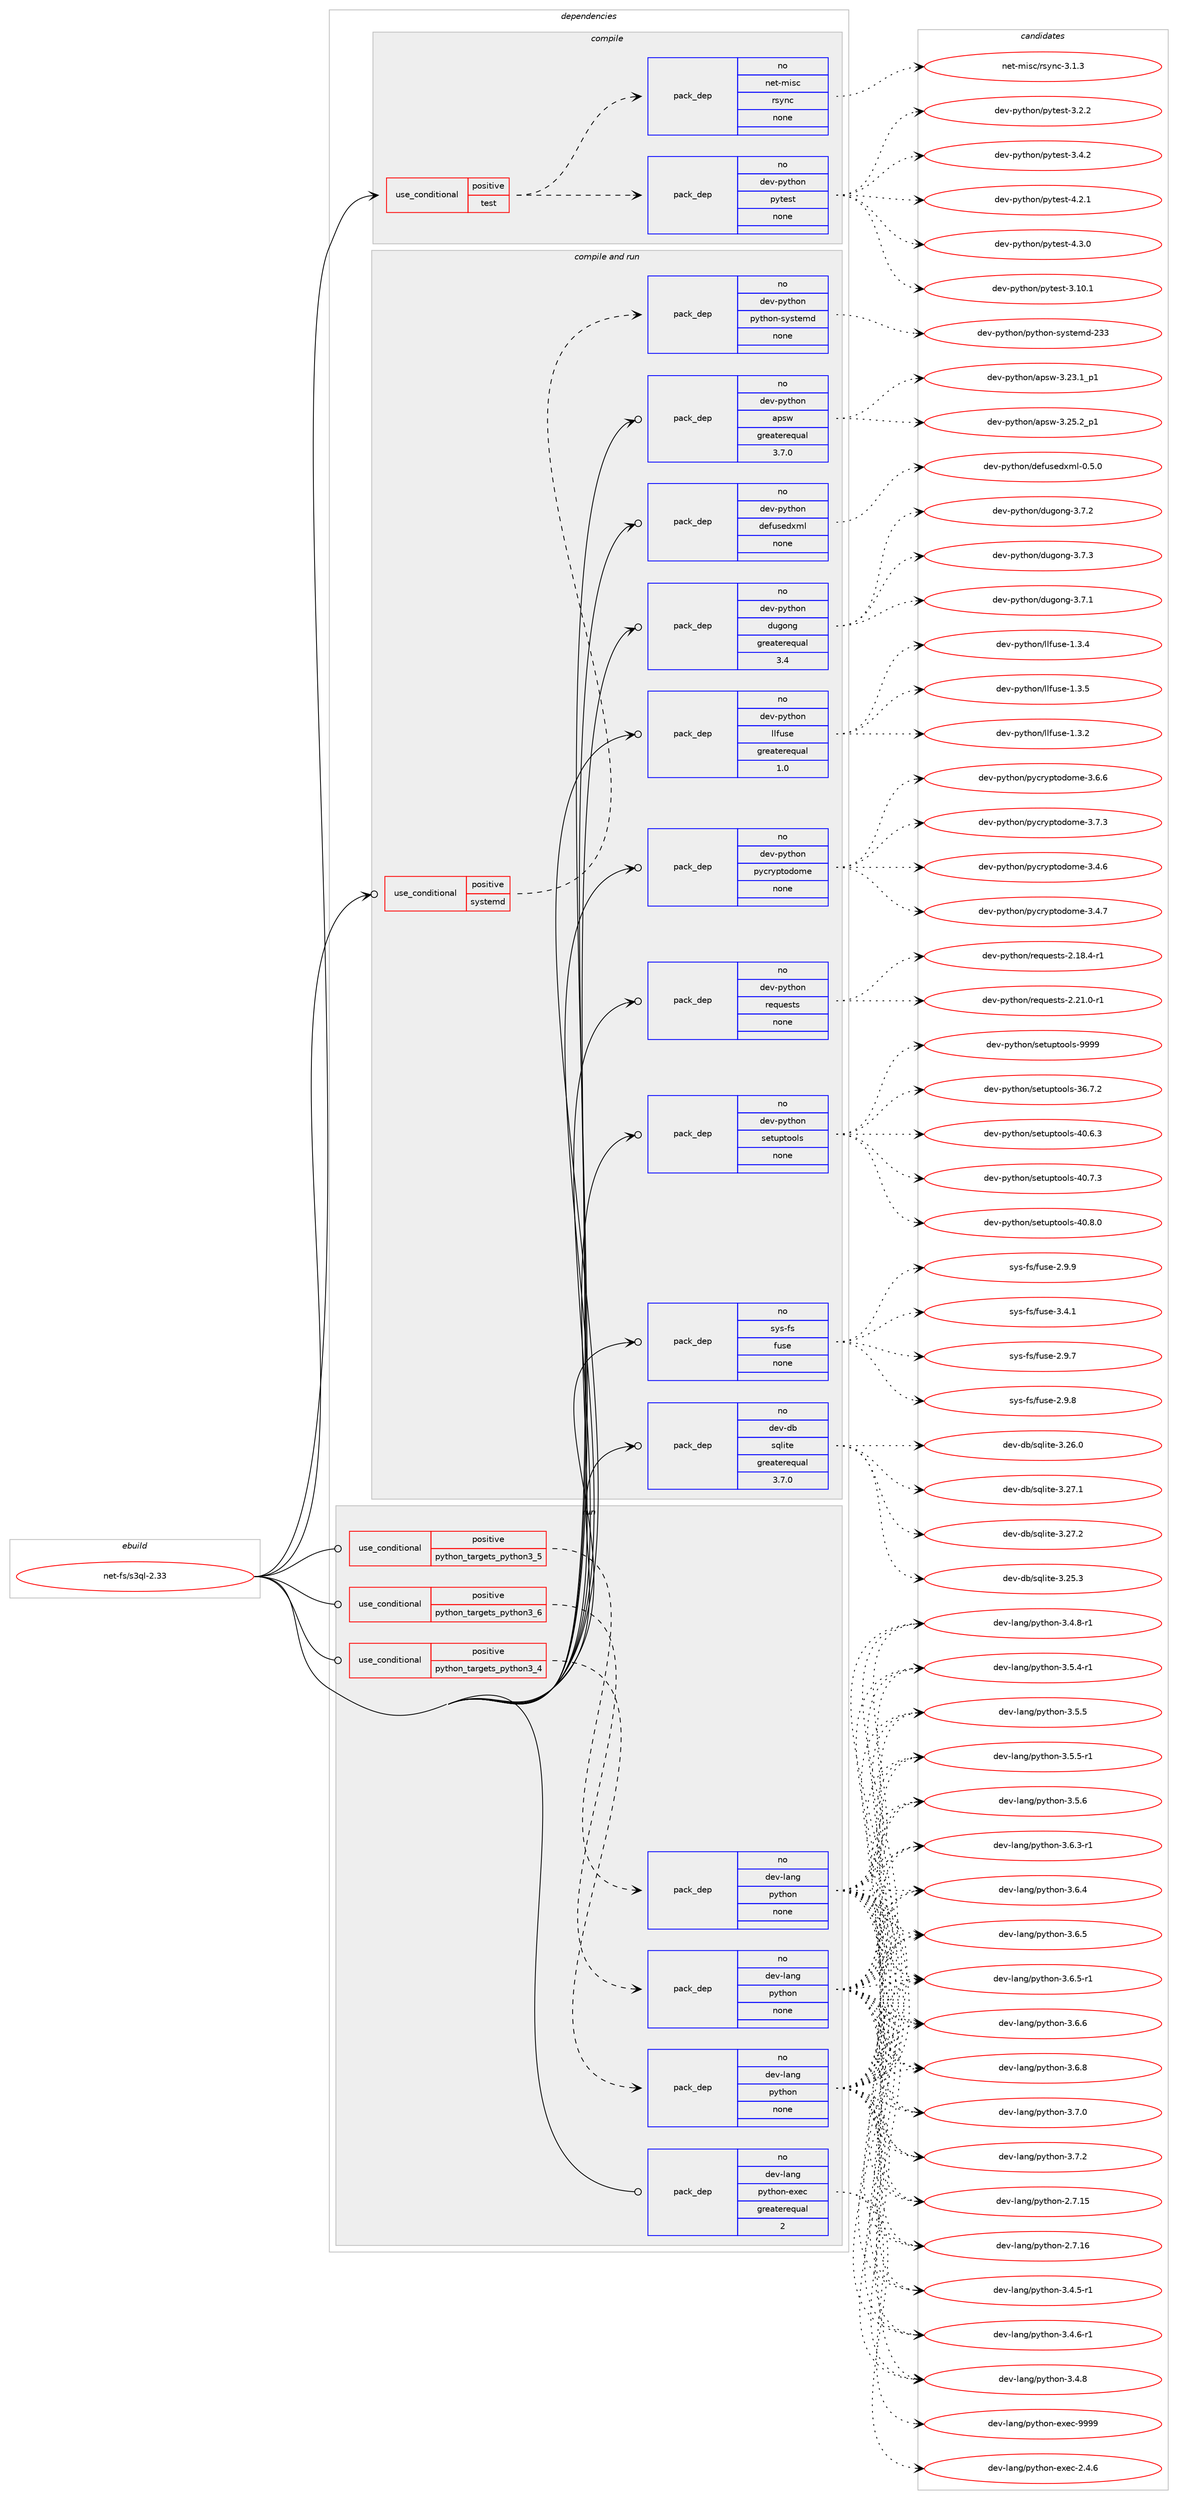 digraph prolog {

# *************
# Graph options
# *************

newrank=true;
concentrate=true;
compound=true;
graph [rankdir=LR,fontname=Helvetica,fontsize=10,ranksep=1.5];#, ranksep=2.5, nodesep=0.2];
edge  [arrowhead=vee];
node  [fontname=Helvetica,fontsize=10];

# **********
# The ebuild
# **********

subgraph cluster_leftcol {
color=gray;
rank=same;
label=<<i>ebuild</i>>;
id [label="net-fs/s3ql-2.33", color=red, width=4, href="../net-fs/s3ql-2.33.svg"];
}

# ****************
# The dependencies
# ****************

subgraph cluster_midcol {
color=gray;
label=<<i>dependencies</i>>;
subgraph cluster_compile {
fillcolor="#eeeeee";
style=filled;
label=<<i>compile</i>>;
subgraph cond444487 {
dependency1652993 [label=<<TABLE BORDER="0" CELLBORDER="1" CELLSPACING="0" CELLPADDING="4"><TR><TD ROWSPAN="3" CELLPADDING="10">use_conditional</TD></TR><TR><TD>positive</TD></TR><TR><TD>test</TD></TR></TABLE>>, shape=none, color=red];
subgraph pack1181717 {
dependency1652994 [label=<<TABLE BORDER="0" CELLBORDER="1" CELLSPACING="0" CELLPADDING="4" WIDTH="220"><TR><TD ROWSPAN="6" CELLPADDING="30">pack_dep</TD></TR><TR><TD WIDTH="110">no</TD></TR><TR><TD>dev-python</TD></TR><TR><TD>pytest</TD></TR><TR><TD>none</TD></TR><TR><TD></TD></TR></TABLE>>, shape=none, color=blue];
}
dependency1652993:e -> dependency1652994:w [weight=20,style="dashed",arrowhead="vee"];
subgraph pack1181718 {
dependency1652995 [label=<<TABLE BORDER="0" CELLBORDER="1" CELLSPACING="0" CELLPADDING="4" WIDTH="220"><TR><TD ROWSPAN="6" CELLPADDING="30">pack_dep</TD></TR><TR><TD WIDTH="110">no</TD></TR><TR><TD>net-misc</TD></TR><TR><TD>rsync</TD></TR><TR><TD>none</TD></TR><TR><TD></TD></TR></TABLE>>, shape=none, color=blue];
}
dependency1652993:e -> dependency1652995:w [weight=20,style="dashed",arrowhead="vee"];
}
id:e -> dependency1652993:w [weight=20,style="solid",arrowhead="vee"];
}
subgraph cluster_compileandrun {
fillcolor="#eeeeee";
style=filled;
label=<<i>compile and run</i>>;
subgraph cond444488 {
dependency1652996 [label=<<TABLE BORDER="0" CELLBORDER="1" CELLSPACING="0" CELLPADDING="4"><TR><TD ROWSPAN="3" CELLPADDING="10">use_conditional</TD></TR><TR><TD>positive</TD></TR><TR><TD>systemd</TD></TR></TABLE>>, shape=none, color=red];
subgraph pack1181719 {
dependency1652997 [label=<<TABLE BORDER="0" CELLBORDER="1" CELLSPACING="0" CELLPADDING="4" WIDTH="220"><TR><TD ROWSPAN="6" CELLPADDING="30">pack_dep</TD></TR><TR><TD WIDTH="110">no</TD></TR><TR><TD>dev-python</TD></TR><TR><TD>python-systemd</TD></TR><TR><TD>none</TD></TR><TR><TD></TD></TR></TABLE>>, shape=none, color=blue];
}
dependency1652996:e -> dependency1652997:w [weight=20,style="dashed",arrowhead="vee"];
}
id:e -> dependency1652996:w [weight=20,style="solid",arrowhead="odotvee"];
subgraph pack1181720 {
dependency1652998 [label=<<TABLE BORDER="0" CELLBORDER="1" CELLSPACING="0" CELLPADDING="4" WIDTH="220"><TR><TD ROWSPAN="6" CELLPADDING="30">pack_dep</TD></TR><TR><TD WIDTH="110">no</TD></TR><TR><TD>dev-db</TD></TR><TR><TD>sqlite</TD></TR><TR><TD>greaterequal</TD></TR><TR><TD>3.7.0</TD></TR></TABLE>>, shape=none, color=blue];
}
id:e -> dependency1652998:w [weight=20,style="solid",arrowhead="odotvee"];
subgraph pack1181721 {
dependency1652999 [label=<<TABLE BORDER="0" CELLBORDER="1" CELLSPACING="0" CELLPADDING="4" WIDTH="220"><TR><TD ROWSPAN="6" CELLPADDING="30">pack_dep</TD></TR><TR><TD WIDTH="110">no</TD></TR><TR><TD>dev-python</TD></TR><TR><TD>apsw</TD></TR><TR><TD>greaterequal</TD></TR><TR><TD>3.7.0</TD></TR></TABLE>>, shape=none, color=blue];
}
id:e -> dependency1652999:w [weight=20,style="solid",arrowhead="odotvee"];
subgraph pack1181722 {
dependency1653000 [label=<<TABLE BORDER="0" CELLBORDER="1" CELLSPACING="0" CELLPADDING="4" WIDTH="220"><TR><TD ROWSPAN="6" CELLPADDING="30">pack_dep</TD></TR><TR><TD WIDTH="110">no</TD></TR><TR><TD>dev-python</TD></TR><TR><TD>defusedxml</TD></TR><TR><TD>none</TD></TR><TR><TD></TD></TR></TABLE>>, shape=none, color=blue];
}
id:e -> dependency1653000:w [weight=20,style="solid",arrowhead="odotvee"];
subgraph pack1181723 {
dependency1653001 [label=<<TABLE BORDER="0" CELLBORDER="1" CELLSPACING="0" CELLPADDING="4" WIDTH="220"><TR><TD ROWSPAN="6" CELLPADDING="30">pack_dep</TD></TR><TR><TD WIDTH="110">no</TD></TR><TR><TD>dev-python</TD></TR><TR><TD>dugong</TD></TR><TR><TD>greaterequal</TD></TR><TR><TD>3.4</TD></TR></TABLE>>, shape=none, color=blue];
}
id:e -> dependency1653001:w [weight=20,style="solid",arrowhead="odotvee"];
subgraph pack1181724 {
dependency1653002 [label=<<TABLE BORDER="0" CELLBORDER="1" CELLSPACING="0" CELLPADDING="4" WIDTH="220"><TR><TD ROWSPAN="6" CELLPADDING="30">pack_dep</TD></TR><TR><TD WIDTH="110">no</TD></TR><TR><TD>dev-python</TD></TR><TR><TD>llfuse</TD></TR><TR><TD>greaterequal</TD></TR><TR><TD>1.0</TD></TR></TABLE>>, shape=none, color=blue];
}
id:e -> dependency1653002:w [weight=20,style="solid",arrowhead="odotvee"];
subgraph pack1181725 {
dependency1653003 [label=<<TABLE BORDER="0" CELLBORDER="1" CELLSPACING="0" CELLPADDING="4" WIDTH="220"><TR><TD ROWSPAN="6" CELLPADDING="30">pack_dep</TD></TR><TR><TD WIDTH="110">no</TD></TR><TR><TD>dev-python</TD></TR><TR><TD>pycryptodome</TD></TR><TR><TD>none</TD></TR><TR><TD></TD></TR></TABLE>>, shape=none, color=blue];
}
id:e -> dependency1653003:w [weight=20,style="solid",arrowhead="odotvee"];
subgraph pack1181726 {
dependency1653004 [label=<<TABLE BORDER="0" CELLBORDER="1" CELLSPACING="0" CELLPADDING="4" WIDTH="220"><TR><TD ROWSPAN="6" CELLPADDING="30">pack_dep</TD></TR><TR><TD WIDTH="110">no</TD></TR><TR><TD>dev-python</TD></TR><TR><TD>requests</TD></TR><TR><TD>none</TD></TR><TR><TD></TD></TR></TABLE>>, shape=none, color=blue];
}
id:e -> dependency1653004:w [weight=20,style="solid",arrowhead="odotvee"];
subgraph pack1181727 {
dependency1653005 [label=<<TABLE BORDER="0" CELLBORDER="1" CELLSPACING="0" CELLPADDING="4" WIDTH="220"><TR><TD ROWSPAN="6" CELLPADDING="30">pack_dep</TD></TR><TR><TD WIDTH="110">no</TD></TR><TR><TD>dev-python</TD></TR><TR><TD>setuptools</TD></TR><TR><TD>none</TD></TR><TR><TD></TD></TR></TABLE>>, shape=none, color=blue];
}
id:e -> dependency1653005:w [weight=20,style="solid",arrowhead="odotvee"];
subgraph pack1181728 {
dependency1653006 [label=<<TABLE BORDER="0" CELLBORDER="1" CELLSPACING="0" CELLPADDING="4" WIDTH="220"><TR><TD ROWSPAN="6" CELLPADDING="30">pack_dep</TD></TR><TR><TD WIDTH="110">no</TD></TR><TR><TD>sys-fs</TD></TR><TR><TD>fuse</TD></TR><TR><TD>none</TD></TR><TR><TD></TD></TR></TABLE>>, shape=none, color=blue];
}
id:e -> dependency1653006:w [weight=20,style="solid",arrowhead="odotvee"];
}
subgraph cluster_run {
fillcolor="#eeeeee";
style=filled;
label=<<i>run</i>>;
subgraph cond444489 {
dependency1653007 [label=<<TABLE BORDER="0" CELLBORDER="1" CELLSPACING="0" CELLPADDING="4"><TR><TD ROWSPAN="3" CELLPADDING="10">use_conditional</TD></TR><TR><TD>positive</TD></TR><TR><TD>python_targets_python3_4</TD></TR></TABLE>>, shape=none, color=red];
subgraph pack1181729 {
dependency1653008 [label=<<TABLE BORDER="0" CELLBORDER="1" CELLSPACING="0" CELLPADDING="4" WIDTH="220"><TR><TD ROWSPAN="6" CELLPADDING="30">pack_dep</TD></TR><TR><TD WIDTH="110">no</TD></TR><TR><TD>dev-lang</TD></TR><TR><TD>python</TD></TR><TR><TD>none</TD></TR><TR><TD></TD></TR></TABLE>>, shape=none, color=blue];
}
dependency1653007:e -> dependency1653008:w [weight=20,style="dashed",arrowhead="vee"];
}
id:e -> dependency1653007:w [weight=20,style="solid",arrowhead="odot"];
subgraph cond444490 {
dependency1653009 [label=<<TABLE BORDER="0" CELLBORDER="1" CELLSPACING="0" CELLPADDING="4"><TR><TD ROWSPAN="3" CELLPADDING="10">use_conditional</TD></TR><TR><TD>positive</TD></TR><TR><TD>python_targets_python3_5</TD></TR></TABLE>>, shape=none, color=red];
subgraph pack1181730 {
dependency1653010 [label=<<TABLE BORDER="0" CELLBORDER="1" CELLSPACING="0" CELLPADDING="4" WIDTH="220"><TR><TD ROWSPAN="6" CELLPADDING="30">pack_dep</TD></TR><TR><TD WIDTH="110">no</TD></TR><TR><TD>dev-lang</TD></TR><TR><TD>python</TD></TR><TR><TD>none</TD></TR><TR><TD></TD></TR></TABLE>>, shape=none, color=blue];
}
dependency1653009:e -> dependency1653010:w [weight=20,style="dashed",arrowhead="vee"];
}
id:e -> dependency1653009:w [weight=20,style="solid",arrowhead="odot"];
subgraph cond444491 {
dependency1653011 [label=<<TABLE BORDER="0" CELLBORDER="1" CELLSPACING="0" CELLPADDING="4"><TR><TD ROWSPAN="3" CELLPADDING="10">use_conditional</TD></TR><TR><TD>positive</TD></TR><TR><TD>python_targets_python3_6</TD></TR></TABLE>>, shape=none, color=red];
subgraph pack1181731 {
dependency1653012 [label=<<TABLE BORDER="0" CELLBORDER="1" CELLSPACING="0" CELLPADDING="4" WIDTH="220"><TR><TD ROWSPAN="6" CELLPADDING="30">pack_dep</TD></TR><TR><TD WIDTH="110">no</TD></TR><TR><TD>dev-lang</TD></TR><TR><TD>python</TD></TR><TR><TD>none</TD></TR><TR><TD></TD></TR></TABLE>>, shape=none, color=blue];
}
dependency1653011:e -> dependency1653012:w [weight=20,style="dashed",arrowhead="vee"];
}
id:e -> dependency1653011:w [weight=20,style="solid",arrowhead="odot"];
subgraph pack1181732 {
dependency1653013 [label=<<TABLE BORDER="0" CELLBORDER="1" CELLSPACING="0" CELLPADDING="4" WIDTH="220"><TR><TD ROWSPAN="6" CELLPADDING="30">pack_dep</TD></TR><TR><TD WIDTH="110">no</TD></TR><TR><TD>dev-lang</TD></TR><TR><TD>python-exec</TD></TR><TR><TD>greaterequal</TD></TR><TR><TD>2</TD></TR></TABLE>>, shape=none, color=blue];
}
id:e -> dependency1653013:w [weight=20,style="solid",arrowhead="odot"];
}
}

# **************
# The candidates
# **************

subgraph cluster_choices {
rank=same;
color=gray;
label=<<i>candidates</i>>;

subgraph choice1181717 {
color=black;
nodesep=1;
choice100101118451121211161041111104711212111610111511645514649484649 [label="dev-python/pytest-3.10.1", color=red, width=4,href="../dev-python/pytest-3.10.1.svg"];
choice1001011184511212111610411111047112121116101115116455146504650 [label="dev-python/pytest-3.2.2", color=red, width=4,href="../dev-python/pytest-3.2.2.svg"];
choice1001011184511212111610411111047112121116101115116455146524650 [label="dev-python/pytest-3.4.2", color=red, width=4,href="../dev-python/pytest-3.4.2.svg"];
choice1001011184511212111610411111047112121116101115116455246504649 [label="dev-python/pytest-4.2.1", color=red, width=4,href="../dev-python/pytest-4.2.1.svg"];
choice1001011184511212111610411111047112121116101115116455246514648 [label="dev-python/pytest-4.3.0", color=red, width=4,href="../dev-python/pytest-4.3.0.svg"];
dependency1652994:e -> choice100101118451121211161041111104711212111610111511645514649484649:w [style=dotted,weight="100"];
dependency1652994:e -> choice1001011184511212111610411111047112121116101115116455146504650:w [style=dotted,weight="100"];
dependency1652994:e -> choice1001011184511212111610411111047112121116101115116455146524650:w [style=dotted,weight="100"];
dependency1652994:e -> choice1001011184511212111610411111047112121116101115116455246504649:w [style=dotted,weight="100"];
dependency1652994:e -> choice1001011184511212111610411111047112121116101115116455246514648:w [style=dotted,weight="100"];
}
subgraph choice1181718 {
color=black;
nodesep=1;
choice11010111645109105115994711411512111099455146494651 [label="net-misc/rsync-3.1.3", color=red, width=4,href="../net-misc/rsync-3.1.3.svg"];
dependency1652995:e -> choice11010111645109105115994711411512111099455146494651:w [style=dotted,weight="100"];
}
subgraph choice1181719 {
color=black;
nodesep=1;
choice10010111845112121116104111110471121211161041111104511512111511610110910045505151 [label="dev-python/python-systemd-233", color=red, width=4,href="../dev-python/python-systemd-233.svg"];
dependency1652997:e -> choice10010111845112121116104111110471121211161041111104511512111511610110910045505151:w [style=dotted,weight="100"];
}
subgraph choice1181720 {
color=black;
nodesep=1;
choice10010111845100984711511310810511610145514650534651 [label="dev-db/sqlite-3.25.3", color=red, width=4,href="../dev-db/sqlite-3.25.3.svg"];
choice10010111845100984711511310810511610145514650544648 [label="dev-db/sqlite-3.26.0", color=red, width=4,href="../dev-db/sqlite-3.26.0.svg"];
choice10010111845100984711511310810511610145514650554649 [label="dev-db/sqlite-3.27.1", color=red, width=4,href="../dev-db/sqlite-3.27.1.svg"];
choice10010111845100984711511310810511610145514650554650 [label="dev-db/sqlite-3.27.2", color=red, width=4,href="../dev-db/sqlite-3.27.2.svg"];
dependency1652998:e -> choice10010111845100984711511310810511610145514650534651:w [style=dotted,weight="100"];
dependency1652998:e -> choice10010111845100984711511310810511610145514650544648:w [style=dotted,weight="100"];
dependency1652998:e -> choice10010111845100984711511310810511610145514650554649:w [style=dotted,weight="100"];
dependency1652998:e -> choice10010111845100984711511310810511610145514650554650:w [style=dotted,weight="100"];
}
subgraph choice1181721 {
color=black;
nodesep=1;
choice100101118451121211161041111104797112115119455146505146499511249 [label="dev-python/apsw-3.23.1_p1", color=red, width=4,href="../dev-python/apsw-3.23.1_p1.svg"];
choice100101118451121211161041111104797112115119455146505346509511249 [label="dev-python/apsw-3.25.2_p1", color=red, width=4,href="../dev-python/apsw-3.25.2_p1.svg"];
dependency1652999:e -> choice100101118451121211161041111104797112115119455146505146499511249:w [style=dotted,weight="100"];
dependency1652999:e -> choice100101118451121211161041111104797112115119455146505346509511249:w [style=dotted,weight="100"];
}
subgraph choice1181722 {
color=black;
nodesep=1;
choice1001011184511212111610411111047100101102117115101100120109108454846534648 [label="dev-python/defusedxml-0.5.0", color=red, width=4,href="../dev-python/defusedxml-0.5.0.svg"];
dependency1653000:e -> choice1001011184511212111610411111047100101102117115101100120109108454846534648:w [style=dotted,weight="100"];
}
subgraph choice1181723 {
color=black;
nodesep=1;
choice1001011184511212111610411111047100117103111110103455146554649 [label="dev-python/dugong-3.7.1", color=red, width=4,href="../dev-python/dugong-3.7.1.svg"];
choice1001011184511212111610411111047100117103111110103455146554650 [label="dev-python/dugong-3.7.2", color=red, width=4,href="../dev-python/dugong-3.7.2.svg"];
choice1001011184511212111610411111047100117103111110103455146554651 [label="dev-python/dugong-3.7.3", color=red, width=4,href="../dev-python/dugong-3.7.3.svg"];
dependency1653001:e -> choice1001011184511212111610411111047100117103111110103455146554649:w [style=dotted,weight="100"];
dependency1653001:e -> choice1001011184511212111610411111047100117103111110103455146554650:w [style=dotted,weight="100"];
dependency1653001:e -> choice1001011184511212111610411111047100117103111110103455146554651:w [style=dotted,weight="100"];
}
subgraph choice1181724 {
color=black;
nodesep=1;
choice1001011184511212111610411111047108108102117115101454946514650 [label="dev-python/llfuse-1.3.2", color=red, width=4,href="../dev-python/llfuse-1.3.2.svg"];
choice1001011184511212111610411111047108108102117115101454946514652 [label="dev-python/llfuse-1.3.4", color=red, width=4,href="../dev-python/llfuse-1.3.4.svg"];
choice1001011184511212111610411111047108108102117115101454946514653 [label="dev-python/llfuse-1.3.5", color=red, width=4,href="../dev-python/llfuse-1.3.5.svg"];
dependency1653002:e -> choice1001011184511212111610411111047108108102117115101454946514650:w [style=dotted,weight="100"];
dependency1653002:e -> choice1001011184511212111610411111047108108102117115101454946514652:w [style=dotted,weight="100"];
dependency1653002:e -> choice1001011184511212111610411111047108108102117115101454946514653:w [style=dotted,weight="100"];
}
subgraph choice1181725 {
color=black;
nodesep=1;
choice100101118451121211161041111104711212199114121112116111100111109101455146524654 [label="dev-python/pycryptodome-3.4.6", color=red, width=4,href="../dev-python/pycryptodome-3.4.6.svg"];
choice100101118451121211161041111104711212199114121112116111100111109101455146524655 [label="dev-python/pycryptodome-3.4.7", color=red, width=4,href="../dev-python/pycryptodome-3.4.7.svg"];
choice100101118451121211161041111104711212199114121112116111100111109101455146544654 [label="dev-python/pycryptodome-3.6.6", color=red, width=4,href="../dev-python/pycryptodome-3.6.6.svg"];
choice100101118451121211161041111104711212199114121112116111100111109101455146554651 [label="dev-python/pycryptodome-3.7.3", color=red, width=4,href="../dev-python/pycryptodome-3.7.3.svg"];
dependency1653003:e -> choice100101118451121211161041111104711212199114121112116111100111109101455146524654:w [style=dotted,weight="100"];
dependency1653003:e -> choice100101118451121211161041111104711212199114121112116111100111109101455146524655:w [style=dotted,weight="100"];
dependency1653003:e -> choice100101118451121211161041111104711212199114121112116111100111109101455146544654:w [style=dotted,weight="100"];
dependency1653003:e -> choice100101118451121211161041111104711212199114121112116111100111109101455146554651:w [style=dotted,weight="100"];
}
subgraph choice1181726 {
color=black;
nodesep=1;
choice1001011184511212111610411111047114101113117101115116115455046495646524511449 [label="dev-python/requests-2.18.4-r1", color=red, width=4,href="../dev-python/requests-2.18.4-r1.svg"];
choice1001011184511212111610411111047114101113117101115116115455046504946484511449 [label="dev-python/requests-2.21.0-r1", color=red, width=4,href="../dev-python/requests-2.21.0-r1.svg"];
dependency1653004:e -> choice1001011184511212111610411111047114101113117101115116115455046495646524511449:w [style=dotted,weight="100"];
dependency1653004:e -> choice1001011184511212111610411111047114101113117101115116115455046504946484511449:w [style=dotted,weight="100"];
}
subgraph choice1181727 {
color=black;
nodesep=1;
choice100101118451121211161041111104711510111611711211611111110811545515446554650 [label="dev-python/setuptools-36.7.2", color=red, width=4,href="../dev-python/setuptools-36.7.2.svg"];
choice100101118451121211161041111104711510111611711211611111110811545524846544651 [label="dev-python/setuptools-40.6.3", color=red, width=4,href="../dev-python/setuptools-40.6.3.svg"];
choice100101118451121211161041111104711510111611711211611111110811545524846554651 [label="dev-python/setuptools-40.7.3", color=red, width=4,href="../dev-python/setuptools-40.7.3.svg"];
choice100101118451121211161041111104711510111611711211611111110811545524846564648 [label="dev-python/setuptools-40.8.0", color=red, width=4,href="../dev-python/setuptools-40.8.0.svg"];
choice10010111845112121116104111110471151011161171121161111111081154557575757 [label="dev-python/setuptools-9999", color=red, width=4,href="../dev-python/setuptools-9999.svg"];
dependency1653005:e -> choice100101118451121211161041111104711510111611711211611111110811545515446554650:w [style=dotted,weight="100"];
dependency1653005:e -> choice100101118451121211161041111104711510111611711211611111110811545524846544651:w [style=dotted,weight="100"];
dependency1653005:e -> choice100101118451121211161041111104711510111611711211611111110811545524846554651:w [style=dotted,weight="100"];
dependency1653005:e -> choice100101118451121211161041111104711510111611711211611111110811545524846564648:w [style=dotted,weight="100"];
dependency1653005:e -> choice10010111845112121116104111110471151011161171121161111111081154557575757:w [style=dotted,weight="100"];
}
subgraph choice1181728 {
color=black;
nodesep=1;
choice1151211154510211547102117115101455046574655 [label="sys-fs/fuse-2.9.7", color=red, width=4,href="../sys-fs/fuse-2.9.7.svg"];
choice1151211154510211547102117115101455046574656 [label="sys-fs/fuse-2.9.8", color=red, width=4,href="../sys-fs/fuse-2.9.8.svg"];
choice1151211154510211547102117115101455046574657 [label="sys-fs/fuse-2.9.9", color=red, width=4,href="../sys-fs/fuse-2.9.9.svg"];
choice1151211154510211547102117115101455146524649 [label="sys-fs/fuse-3.4.1", color=red, width=4,href="../sys-fs/fuse-3.4.1.svg"];
dependency1653006:e -> choice1151211154510211547102117115101455046574655:w [style=dotted,weight="100"];
dependency1653006:e -> choice1151211154510211547102117115101455046574656:w [style=dotted,weight="100"];
dependency1653006:e -> choice1151211154510211547102117115101455046574657:w [style=dotted,weight="100"];
dependency1653006:e -> choice1151211154510211547102117115101455146524649:w [style=dotted,weight="100"];
}
subgraph choice1181729 {
color=black;
nodesep=1;
choice10010111845108971101034711212111610411111045504655464953 [label="dev-lang/python-2.7.15", color=red, width=4,href="../dev-lang/python-2.7.15.svg"];
choice10010111845108971101034711212111610411111045504655464954 [label="dev-lang/python-2.7.16", color=red, width=4,href="../dev-lang/python-2.7.16.svg"];
choice1001011184510897110103471121211161041111104551465246534511449 [label="dev-lang/python-3.4.5-r1", color=red, width=4,href="../dev-lang/python-3.4.5-r1.svg"];
choice1001011184510897110103471121211161041111104551465246544511449 [label="dev-lang/python-3.4.6-r1", color=red, width=4,href="../dev-lang/python-3.4.6-r1.svg"];
choice100101118451089711010347112121116104111110455146524656 [label="dev-lang/python-3.4.8", color=red, width=4,href="../dev-lang/python-3.4.8.svg"];
choice1001011184510897110103471121211161041111104551465246564511449 [label="dev-lang/python-3.4.8-r1", color=red, width=4,href="../dev-lang/python-3.4.8-r1.svg"];
choice1001011184510897110103471121211161041111104551465346524511449 [label="dev-lang/python-3.5.4-r1", color=red, width=4,href="../dev-lang/python-3.5.4-r1.svg"];
choice100101118451089711010347112121116104111110455146534653 [label="dev-lang/python-3.5.5", color=red, width=4,href="../dev-lang/python-3.5.5.svg"];
choice1001011184510897110103471121211161041111104551465346534511449 [label="dev-lang/python-3.5.5-r1", color=red, width=4,href="../dev-lang/python-3.5.5-r1.svg"];
choice100101118451089711010347112121116104111110455146534654 [label="dev-lang/python-3.5.6", color=red, width=4,href="../dev-lang/python-3.5.6.svg"];
choice1001011184510897110103471121211161041111104551465446514511449 [label="dev-lang/python-3.6.3-r1", color=red, width=4,href="../dev-lang/python-3.6.3-r1.svg"];
choice100101118451089711010347112121116104111110455146544652 [label="dev-lang/python-3.6.4", color=red, width=4,href="../dev-lang/python-3.6.4.svg"];
choice100101118451089711010347112121116104111110455146544653 [label="dev-lang/python-3.6.5", color=red, width=4,href="../dev-lang/python-3.6.5.svg"];
choice1001011184510897110103471121211161041111104551465446534511449 [label="dev-lang/python-3.6.5-r1", color=red, width=4,href="../dev-lang/python-3.6.5-r1.svg"];
choice100101118451089711010347112121116104111110455146544654 [label="dev-lang/python-3.6.6", color=red, width=4,href="../dev-lang/python-3.6.6.svg"];
choice100101118451089711010347112121116104111110455146544656 [label="dev-lang/python-3.6.8", color=red, width=4,href="../dev-lang/python-3.6.8.svg"];
choice100101118451089711010347112121116104111110455146554648 [label="dev-lang/python-3.7.0", color=red, width=4,href="../dev-lang/python-3.7.0.svg"];
choice100101118451089711010347112121116104111110455146554650 [label="dev-lang/python-3.7.2", color=red, width=4,href="../dev-lang/python-3.7.2.svg"];
dependency1653008:e -> choice10010111845108971101034711212111610411111045504655464953:w [style=dotted,weight="100"];
dependency1653008:e -> choice10010111845108971101034711212111610411111045504655464954:w [style=dotted,weight="100"];
dependency1653008:e -> choice1001011184510897110103471121211161041111104551465246534511449:w [style=dotted,weight="100"];
dependency1653008:e -> choice1001011184510897110103471121211161041111104551465246544511449:w [style=dotted,weight="100"];
dependency1653008:e -> choice100101118451089711010347112121116104111110455146524656:w [style=dotted,weight="100"];
dependency1653008:e -> choice1001011184510897110103471121211161041111104551465246564511449:w [style=dotted,weight="100"];
dependency1653008:e -> choice1001011184510897110103471121211161041111104551465346524511449:w [style=dotted,weight="100"];
dependency1653008:e -> choice100101118451089711010347112121116104111110455146534653:w [style=dotted,weight="100"];
dependency1653008:e -> choice1001011184510897110103471121211161041111104551465346534511449:w [style=dotted,weight="100"];
dependency1653008:e -> choice100101118451089711010347112121116104111110455146534654:w [style=dotted,weight="100"];
dependency1653008:e -> choice1001011184510897110103471121211161041111104551465446514511449:w [style=dotted,weight="100"];
dependency1653008:e -> choice100101118451089711010347112121116104111110455146544652:w [style=dotted,weight="100"];
dependency1653008:e -> choice100101118451089711010347112121116104111110455146544653:w [style=dotted,weight="100"];
dependency1653008:e -> choice1001011184510897110103471121211161041111104551465446534511449:w [style=dotted,weight="100"];
dependency1653008:e -> choice100101118451089711010347112121116104111110455146544654:w [style=dotted,weight="100"];
dependency1653008:e -> choice100101118451089711010347112121116104111110455146544656:w [style=dotted,weight="100"];
dependency1653008:e -> choice100101118451089711010347112121116104111110455146554648:w [style=dotted,weight="100"];
dependency1653008:e -> choice100101118451089711010347112121116104111110455146554650:w [style=dotted,weight="100"];
}
subgraph choice1181730 {
color=black;
nodesep=1;
choice10010111845108971101034711212111610411111045504655464953 [label="dev-lang/python-2.7.15", color=red, width=4,href="../dev-lang/python-2.7.15.svg"];
choice10010111845108971101034711212111610411111045504655464954 [label="dev-lang/python-2.7.16", color=red, width=4,href="../dev-lang/python-2.7.16.svg"];
choice1001011184510897110103471121211161041111104551465246534511449 [label="dev-lang/python-3.4.5-r1", color=red, width=4,href="../dev-lang/python-3.4.5-r1.svg"];
choice1001011184510897110103471121211161041111104551465246544511449 [label="dev-lang/python-3.4.6-r1", color=red, width=4,href="../dev-lang/python-3.4.6-r1.svg"];
choice100101118451089711010347112121116104111110455146524656 [label="dev-lang/python-3.4.8", color=red, width=4,href="../dev-lang/python-3.4.8.svg"];
choice1001011184510897110103471121211161041111104551465246564511449 [label="dev-lang/python-3.4.8-r1", color=red, width=4,href="../dev-lang/python-3.4.8-r1.svg"];
choice1001011184510897110103471121211161041111104551465346524511449 [label="dev-lang/python-3.5.4-r1", color=red, width=4,href="../dev-lang/python-3.5.4-r1.svg"];
choice100101118451089711010347112121116104111110455146534653 [label="dev-lang/python-3.5.5", color=red, width=4,href="../dev-lang/python-3.5.5.svg"];
choice1001011184510897110103471121211161041111104551465346534511449 [label="dev-lang/python-3.5.5-r1", color=red, width=4,href="../dev-lang/python-3.5.5-r1.svg"];
choice100101118451089711010347112121116104111110455146534654 [label="dev-lang/python-3.5.6", color=red, width=4,href="../dev-lang/python-3.5.6.svg"];
choice1001011184510897110103471121211161041111104551465446514511449 [label="dev-lang/python-3.6.3-r1", color=red, width=4,href="../dev-lang/python-3.6.3-r1.svg"];
choice100101118451089711010347112121116104111110455146544652 [label="dev-lang/python-3.6.4", color=red, width=4,href="../dev-lang/python-3.6.4.svg"];
choice100101118451089711010347112121116104111110455146544653 [label="dev-lang/python-3.6.5", color=red, width=4,href="../dev-lang/python-3.6.5.svg"];
choice1001011184510897110103471121211161041111104551465446534511449 [label="dev-lang/python-3.6.5-r1", color=red, width=4,href="../dev-lang/python-3.6.5-r1.svg"];
choice100101118451089711010347112121116104111110455146544654 [label="dev-lang/python-3.6.6", color=red, width=4,href="../dev-lang/python-3.6.6.svg"];
choice100101118451089711010347112121116104111110455146544656 [label="dev-lang/python-3.6.8", color=red, width=4,href="../dev-lang/python-3.6.8.svg"];
choice100101118451089711010347112121116104111110455146554648 [label="dev-lang/python-3.7.0", color=red, width=4,href="../dev-lang/python-3.7.0.svg"];
choice100101118451089711010347112121116104111110455146554650 [label="dev-lang/python-3.7.2", color=red, width=4,href="../dev-lang/python-3.7.2.svg"];
dependency1653010:e -> choice10010111845108971101034711212111610411111045504655464953:w [style=dotted,weight="100"];
dependency1653010:e -> choice10010111845108971101034711212111610411111045504655464954:w [style=dotted,weight="100"];
dependency1653010:e -> choice1001011184510897110103471121211161041111104551465246534511449:w [style=dotted,weight="100"];
dependency1653010:e -> choice1001011184510897110103471121211161041111104551465246544511449:w [style=dotted,weight="100"];
dependency1653010:e -> choice100101118451089711010347112121116104111110455146524656:w [style=dotted,weight="100"];
dependency1653010:e -> choice1001011184510897110103471121211161041111104551465246564511449:w [style=dotted,weight="100"];
dependency1653010:e -> choice1001011184510897110103471121211161041111104551465346524511449:w [style=dotted,weight="100"];
dependency1653010:e -> choice100101118451089711010347112121116104111110455146534653:w [style=dotted,weight="100"];
dependency1653010:e -> choice1001011184510897110103471121211161041111104551465346534511449:w [style=dotted,weight="100"];
dependency1653010:e -> choice100101118451089711010347112121116104111110455146534654:w [style=dotted,weight="100"];
dependency1653010:e -> choice1001011184510897110103471121211161041111104551465446514511449:w [style=dotted,weight="100"];
dependency1653010:e -> choice100101118451089711010347112121116104111110455146544652:w [style=dotted,weight="100"];
dependency1653010:e -> choice100101118451089711010347112121116104111110455146544653:w [style=dotted,weight="100"];
dependency1653010:e -> choice1001011184510897110103471121211161041111104551465446534511449:w [style=dotted,weight="100"];
dependency1653010:e -> choice100101118451089711010347112121116104111110455146544654:w [style=dotted,weight="100"];
dependency1653010:e -> choice100101118451089711010347112121116104111110455146544656:w [style=dotted,weight="100"];
dependency1653010:e -> choice100101118451089711010347112121116104111110455146554648:w [style=dotted,weight="100"];
dependency1653010:e -> choice100101118451089711010347112121116104111110455146554650:w [style=dotted,weight="100"];
}
subgraph choice1181731 {
color=black;
nodesep=1;
choice10010111845108971101034711212111610411111045504655464953 [label="dev-lang/python-2.7.15", color=red, width=4,href="../dev-lang/python-2.7.15.svg"];
choice10010111845108971101034711212111610411111045504655464954 [label="dev-lang/python-2.7.16", color=red, width=4,href="../dev-lang/python-2.7.16.svg"];
choice1001011184510897110103471121211161041111104551465246534511449 [label="dev-lang/python-3.4.5-r1", color=red, width=4,href="../dev-lang/python-3.4.5-r1.svg"];
choice1001011184510897110103471121211161041111104551465246544511449 [label="dev-lang/python-3.4.6-r1", color=red, width=4,href="../dev-lang/python-3.4.6-r1.svg"];
choice100101118451089711010347112121116104111110455146524656 [label="dev-lang/python-3.4.8", color=red, width=4,href="../dev-lang/python-3.4.8.svg"];
choice1001011184510897110103471121211161041111104551465246564511449 [label="dev-lang/python-3.4.8-r1", color=red, width=4,href="../dev-lang/python-3.4.8-r1.svg"];
choice1001011184510897110103471121211161041111104551465346524511449 [label="dev-lang/python-3.5.4-r1", color=red, width=4,href="../dev-lang/python-3.5.4-r1.svg"];
choice100101118451089711010347112121116104111110455146534653 [label="dev-lang/python-3.5.5", color=red, width=4,href="../dev-lang/python-3.5.5.svg"];
choice1001011184510897110103471121211161041111104551465346534511449 [label="dev-lang/python-3.5.5-r1", color=red, width=4,href="../dev-lang/python-3.5.5-r1.svg"];
choice100101118451089711010347112121116104111110455146534654 [label="dev-lang/python-3.5.6", color=red, width=4,href="../dev-lang/python-3.5.6.svg"];
choice1001011184510897110103471121211161041111104551465446514511449 [label="dev-lang/python-3.6.3-r1", color=red, width=4,href="../dev-lang/python-3.6.3-r1.svg"];
choice100101118451089711010347112121116104111110455146544652 [label="dev-lang/python-3.6.4", color=red, width=4,href="../dev-lang/python-3.6.4.svg"];
choice100101118451089711010347112121116104111110455146544653 [label="dev-lang/python-3.6.5", color=red, width=4,href="../dev-lang/python-3.6.5.svg"];
choice1001011184510897110103471121211161041111104551465446534511449 [label="dev-lang/python-3.6.5-r1", color=red, width=4,href="../dev-lang/python-3.6.5-r1.svg"];
choice100101118451089711010347112121116104111110455146544654 [label="dev-lang/python-3.6.6", color=red, width=4,href="../dev-lang/python-3.6.6.svg"];
choice100101118451089711010347112121116104111110455146544656 [label="dev-lang/python-3.6.8", color=red, width=4,href="../dev-lang/python-3.6.8.svg"];
choice100101118451089711010347112121116104111110455146554648 [label="dev-lang/python-3.7.0", color=red, width=4,href="../dev-lang/python-3.7.0.svg"];
choice100101118451089711010347112121116104111110455146554650 [label="dev-lang/python-3.7.2", color=red, width=4,href="../dev-lang/python-3.7.2.svg"];
dependency1653012:e -> choice10010111845108971101034711212111610411111045504655464953:w [style=dotted,weight="100"];
dependency1653012:e -> choice10010111845108971101034711212111610411111045504655464954:w [style=dotted,weight="100"];
dependency1653012:e -> choice1001011184510897110103471121211161041111104551465246534511449:w [style=dotted,weight="100"];
dependency1653012:e -> choice1001011184510897110103471121211161041111104551465246544511449:w [style=dotted,weight="100"];
dependency1653012:e -> choice100101118451089711010347112121116104111110455146524656:w [style=dotted,weight="100"];
dependency1653012:e -> choice1001011184510897110103471121211161041111104551465246564511449:w [style=dotted,weight="100"];
dependency1653012:e -> choice1001011184510897110103471121211161041111104551465346524511449:w [style=dotted,weight="100"];
dependency1653012:e -> choice100101118451089711010347112121116104111110455146534653:w [style=dotted,weight="100"];
dependency1653012:e -> choice1001011184510897110103471121211161041111104551465346534511449:w [style=dotted,weight="100"];
dependency1653012:e -> choice100101118451089711010347112121116104111110455146534654:w [style=dotted,weight="100"];
dependency1653012:e -> choice1001011184510897110103471121211161041111104551465446514511449:w [style=dotted,weight="100"];
dependency1653012:e -> choice100101118451089711010347112121116104111110455146544652:w [style=dotted,weight="100"];
dependency1653012:e -> choice100101118451089711010347112121116104111110455146544653:w [style=dotted,weight="100"];
dependency1653012:e -> choice1001011184510897110103471121211161041111104551465446534511449:w [style=dotted,weight="100"];
dependency1653012:e -> choice100101118451089711010347112121116104111110455146544654:w [style=dotted,weight="100"];
dependency1653012:e -> choice100101118451089711010347112121116104111110455146544656:w [style=dotted,weight="100"];
dependency1653012:e -> choice100101118451089711010347112121116104111110455146554648:w [style=dotted,weight="100"];
dependency1653012:e -> choice100101118451089711010347112121116104111110455146554650:w [style=dotted,weight="100"];
}
subgraph choice1181732 {
color=black;
nodesep=1;
choice1001011184510897110103471121211161041111104510112010199455046524654 [label="dev-lang/python-exec-2.4.6", color=red, width=4,href="../dev-lang/python-exec-2.4.6.svg"];
choice10010111845108971101034711212111610411111045101120101994557575757 [label="dev-lang/python-exec-9999", color=red, width=4,href="../dev-lang/python-exec-9999.svg"];
dependency1653013:e -> choice1001011184510897110103471121211161041111104510112010199455046524654:w [style=dotted,weight="100"];
dependency1653013:e -> choice10010111845108971101034711212111610411111045101120101994557575757:w [style=dotted,weight="100"];
}
}

}
